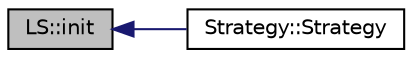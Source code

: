 digraph "LS::init"
{
 // INTERACTIVE_SVG=YES
  edge [fontname="Helvetica",fontsize="10",labelfontname="Helvetica",labelfontsize="10"];
  node [fontname="Helvetica",fontsize="10",shape=record];
  rankdir="LR";
  Node39 [label="LS::init",height=0.2,width=0.4,color="black", fillcolor="grey75", style="filled", fontcolor="black"];
  Node39 -> Node40 [dir="back",color="midnightblue",fontsize="10",style="solid",fontname="Helvetica"];
  Node40 [label="Strategy::Strategy",height=0.2,width=0.4,color="black", fillcolor="white", style="filled",URL="$class_strategy.html#a2021a15bbc4f0d13f7b92f8933db2235"];
}
